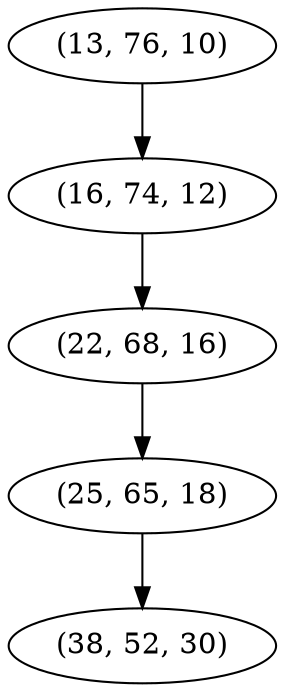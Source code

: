 digraph tree {
    "(13, 76, 10)";
    "(16, 74, 12)";
    "(22, 68, 16)";
    "(25, 65, 18)";
    "(38, 52, 30)";
    "(13, 76, 10)" -> "(16, 74, 12)";
    "(16, 74, 12)" -> "(22, 68, 16)";
    "(22, 68, 16)" -> "(25, 65, 18)";
    "(25, 65, 18)" -> "(38, 52, 30)";
}
